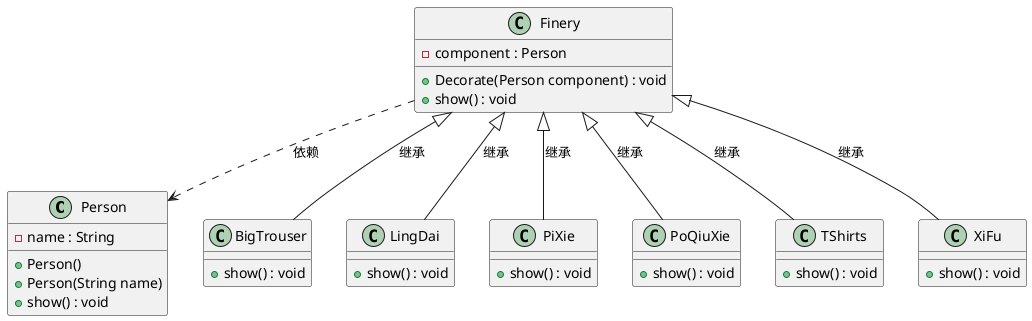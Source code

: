 @startuml
class Person {
    - name : String
    +  Person()
    + Person(String name)
    + show() : void
}

class Finery {
    - component : Person
    + Decorate(Person component) : void
    + show() : void
}

class BigTrouser {
    + show() : void
}

class LingDai {
    + show() : void
}


class PiXie {
    + show() : void
}

class PoQiuXie {
    + show() : void
}


class TShirts {
    + show() : void
}

class XiFu {
    + show() : void
}

Finery ..> Person  : 依赖
Finery <|-- BigTrouser  : 继承
Finery <|-- LingDai  : 继承
Finery <|-- PiXie  : 继承
Finery <|-- PoQiuXie  : 继承
Finery <|-- TShirts  : 继承
Finery <|-- XiFu  : 继承

@enduml